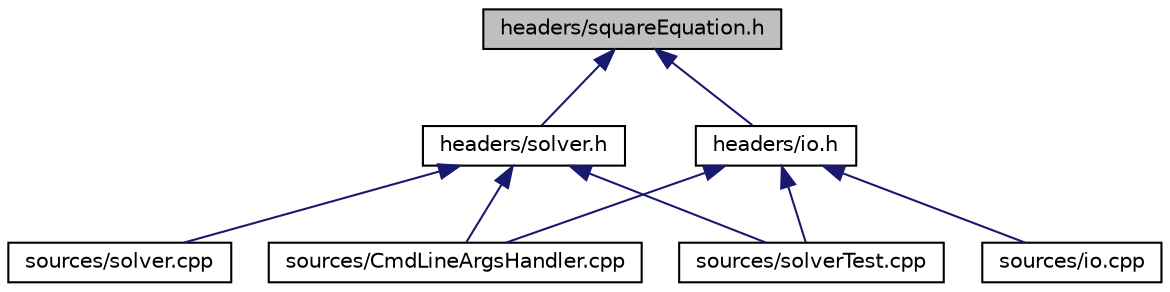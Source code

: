 digraph "headers/squareEquation.h"
{
 // LATEX_PDF_SIZE
  edge [fontname="Helvetica",fontsize="10",labelfontname="Helvetica",labelfontsize="10"];
  node [fontname="Helvetica",fontsize="10",shape=record];
  Node1 [label="headers/squareEquation.h",height=0.2,width=0.4,color="black", fillcolor="grey75", style="filled", fontcolor="black",tooltip=" "];
  Node1 -> Node2 [dir="back",color="midnightblue",fontsize="10",style="solid"];
  Node2 [label="headers/io.h",height=0.2,width=0.4,color="black", fillcolor="white", style="filled",URL="$io_8h.html",tooltip=" "];
  Node2 -> Node3 [dir="back",color="midnightblue",fontsize="10",style="solid"];
  Node3 [label="sources/CmdLineArgsHandler.cpp",height=0.2,width=0.4,color="black", fillcolor="white", style="filled",URL="$CmdLineArgsHandler_8cpp.html",tooltip=" "];
  Node2 -> Node4 [dir="back",color="midnightblue",fontsize="10",style="solid"];
  Node4 [label="sources/io.cpp",height=0.2,width=0.4,color="black", fillcolor="white", style="filled",URL="$io_8cpp.html",tooltip=" "];
  Node2 -> Node5 [dir="back",color="midnightblue",fontsize="10",style="solid"];
  Node5 [label="sources/solverTest.cpp",height=0.2,width=0.4,color="black", fillcolor="white", style="filled",URL="$solverTest_8cpp.html",tooltip=" "];
  Node1 -> Node6 [dir="back",color="midnightblue",fontsize="10",style="solid"];
  Node6 [label="headers/solver.h",height=0.2,width=0.4,color="black", fillcolor="white", style="filled",URL="$solver_8h.html",tooltip=" "];
  Node6 -> Node3 [dir="back",color="midnightblue",fontsize="10",style="solid"];
  Node6 -> Node7 [dir="back",color="midnightblue",fontsize="10",style="solid"];
  Node7 [label="sources/solver.cpp",height=0.2,width=0.4,color="black", fillcolor="white", style="filled",URL="$solver_8cpp.html",tooltip=" "];
  Node6 -> Node5 [dir="back",color="midnightblue",fontsize="10",style="solid"];
}
